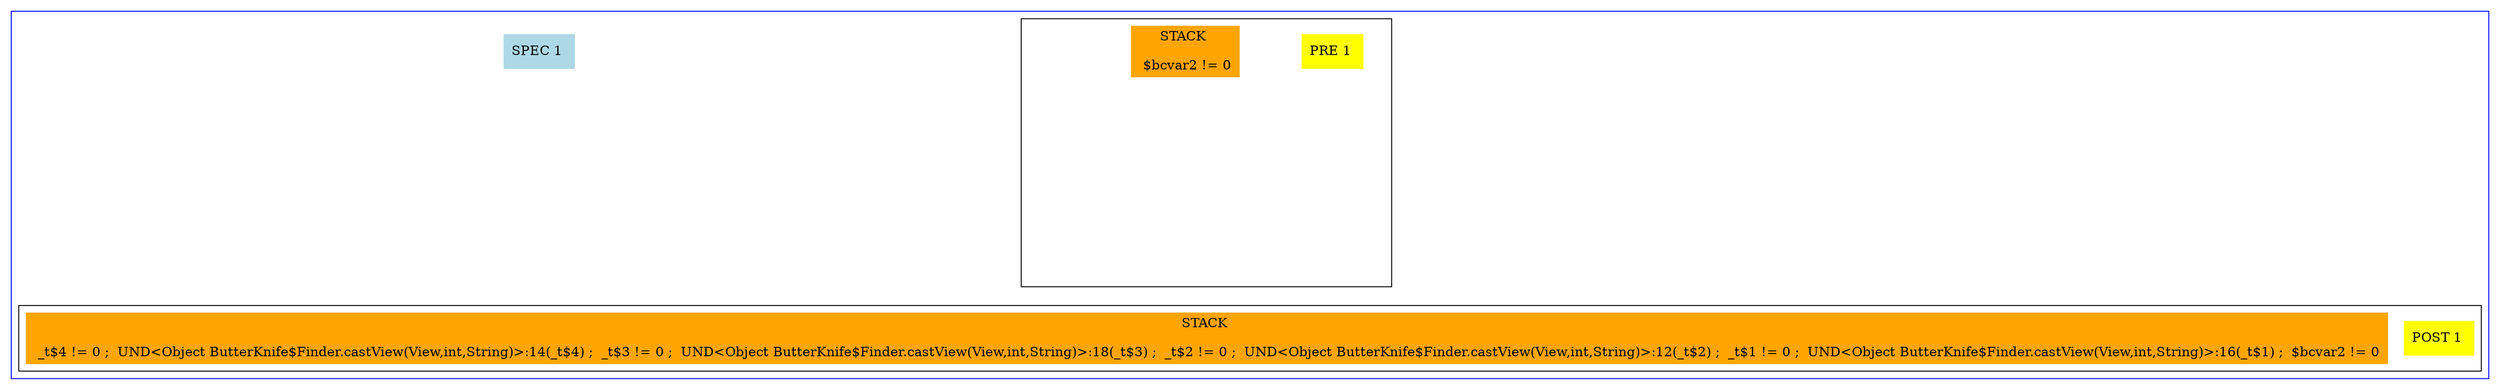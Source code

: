 #### Dotty version:  ####



digraph main { 
node [shape=box]; 

 compound = true; 

 subgraph cluster_95 { color=blue 

 state96L0 [label="SPEC 1 ",  style=filled, color= lightblue]

 subgraph cluster_prop_2 { color=black 

 PRE99L0 [label="PRE 1 ",  style=filled, color= yellow]
subgraph {
 node [shape=box]; 
 state_pi_2 [label="STACK \n\n $bcvar2 != 0" color=orange style=filled]
  inv_11 [style=invis]
  inv_111 [style=invis]
  inv_1111 [style=invis]
  inv_12 [style=invis]
  inv_122 [style=invis]
  inv_1222 [style=invis]
  inv_13 [style=invis]
  inv_133 [style=invis]
  inv_1333 [style=invis]
  inv_14 [style=invis]
  inv_144 [style=invis]
  inv_1444 [style=invis]
  state_pi_2 -> inv_11 [style=invis]
  inv_11 -> inv_111 [style=invis]
  inv_111 -> inv_1111 [style=invis]
  state_pi_2 -> inv_12 [style=invis]
  inv_12 -> inv_122 [style=invis]
  inv_122 -> inv_1222 [style=invis]
  state_pi_2 -> inv_13 [style=invis]
  inv_13 -> inv_133 [style=invis]
  inv_133 -> inv_1333 [style=invis]
  state_pi_2 -> inv_14 [style=invis]
  inv_14 -> inv_144 [style=invis]
  inv_144 -> inv_1444 [style=invis]
}

 } 

 subgraph cluster_prop_3 { color=black 

 POST112L0 [label="POST 1 ",  style=filled, color= yellow]
subgraph {
 node [shape=box]; 
 state_pi_3 [label="STACK \n\n _t$4 != 0 ;  UND<Object ButterKnife$Finder.castView(View,int,String)>:14(_t$4) ;  _t$3 != 0 ;  UND<Object ButterKnife$Finder.castView(View,int,String)>:18(_t$3) ;  _t$2 != 0 ;  UND<Object ButterKnife$Finder.castView(View,int,String)>:12(_t$2) ;  _t$1 != 0 ;  UND<Object ButterKnife$Finder.castView(View,int,String)>:16(_t$1) ;  $bcvar2 != 0" color=orange style=filled]
}

 } 
  inv_1111 -> state_pi_3 [style=invis]
  inv_1222 -> state_pi_3 [style=invis]
  inv_1333 -> state_pi_3 [style=invis]
  inv_1444 -> state_pi_3 [style=invis]

 } 

}

